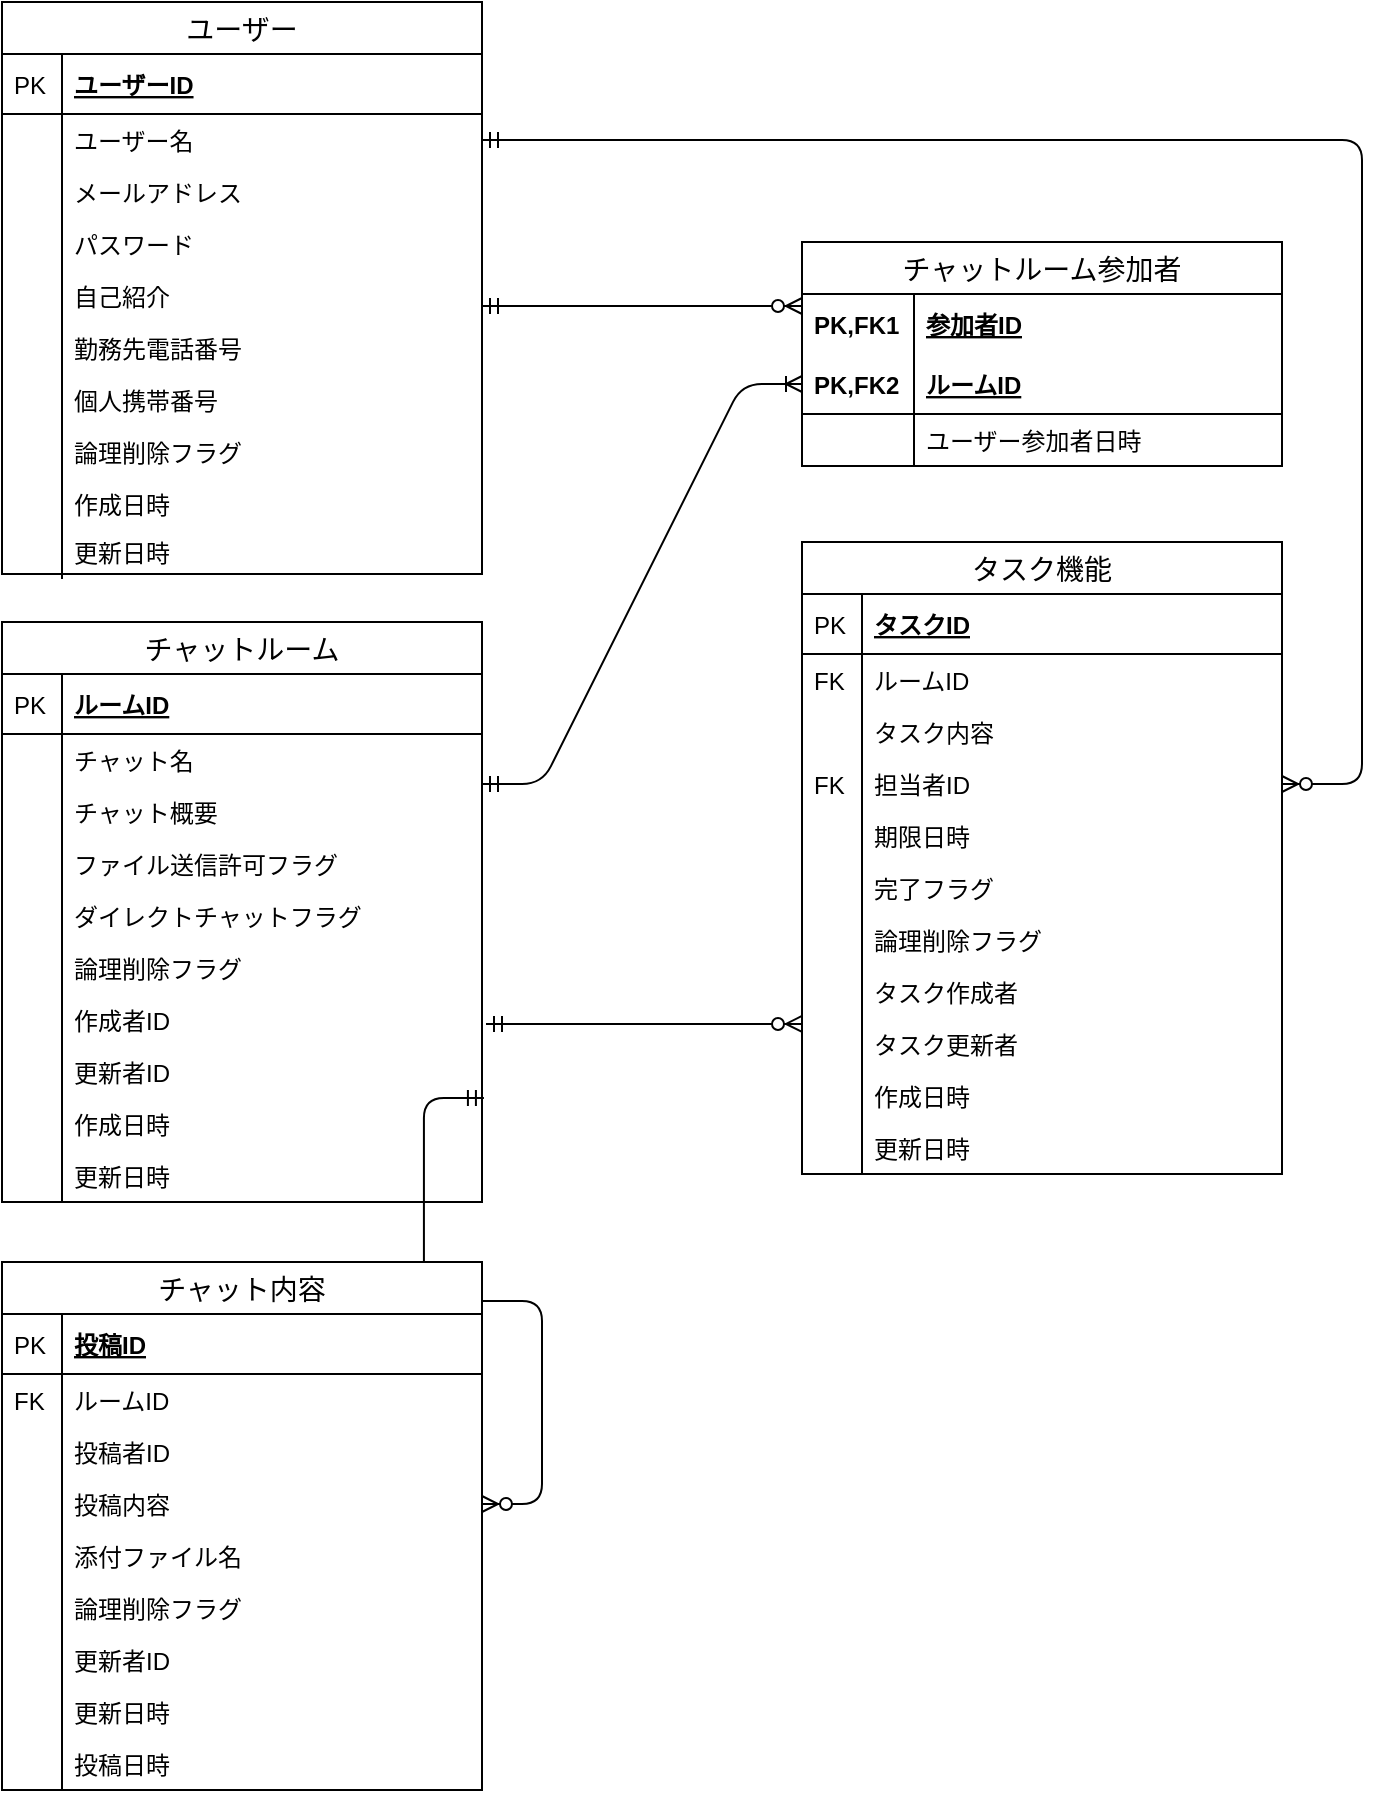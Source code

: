 <mxfile version="13.1.3">
    <diagram id="6hGFLwfOUW9BJ-s0fimq" name="Page-1">
        <mxGraphModel dx="2065" dy="900" grid="1" gridSize="10" guides="1" tooltips="1" connect="1" arrows="1" fold="1" page="1" pageScale="1" pageWidth="827" pageHeight="1169" math="0" shadow="0">
            <root>
                <mxCell id="0"/>
                <mxCell id="1" parent="0"/>
                <mxCell id="248" value="" style="edgeStyle=entityRelationEdgeStyle;fontSize=12;html=1;endArrow=ERzeroToMany;startArrow=ERmandOne;entryX=0;entryY=0.038;entryDx=0;entryDy=0;entryPerimeter=0;" parent="1" edge="1">
                    <mxGeometry width="100" height="100" relative="1" as="geometry">
                        <mxPoint x="-558" y="521" as="sourcePoint"/>
                        <mxPoint x="-400" y="520.988" as="targetPoint"/>
                    </mxGeometry>
                </mxCell>
                <mxCell id="91" value="ユーザー" style="swimlane;fontStyle=0;childLayout=stackLayout;horizontal=1;startSize=26;horizontalStack=0;resizeParent=1;resizeParentMax=0;resizeLast=0;collapsible=1;marginBottom=0;align=center;fontSize=14;" parent="1" vertex="1">
                    <mxGeometry x="-800" y="10" width="240" height="286" as="geometry"/>
                </mxCell>
                <mxCell id="92" value="ユーザーID" style="shape=partialRectangle;top=0;left=0;right=0;bottom=1;align=left;verticalAlign=middle;fillColor=none;spacingLeft=34;spacingRight=4;overflow=hidden;rotatable=0;points=[[0,0.5],[1,0.5]];portConstraint=eastwest;dropTarget=0;fontStyle=5;fontSize=12;" parent="91" vertex="1">
                    <mxGeometry y="26" width="240" height="30" as="geometry"/>
                </mxCell>
                <mxCell id="93" value="PK" style="shape=partialRectangle;top=0;left=0;bottom=0;fillColor=none;align=left;verticalAlign=middle;spacingLeft=4;spacingRight=4;overflow=hidden;rotatable=0;points=[];portConstraint=eastwest;part=1;fontSize=12;" parent="92" vertex="1" connectable="0">
                    <mxGeometry width="30" height="30" as="geometry"/>
                </mxCell>
                <mxCell id="94" value="ユーザー名" style="shape=partialRectangle;top=0;left=0;right=0;bottom=0;align=left;verticalAlign=top;fillColor=none;spacingLeft=34;spacingRight=4;overflow=hidden;rotatable=0;points=[[0,0.5],[1,0.5]];portConstraint=eastwest;dropTarget=0;fontSize=12;" parent="91" vertex="1">
                    <mxGeometry y="56" width="240" height="26" as="geometry"/>
                </mxCell>
                <mxCell id="95" value="" style="shape=partialRectangle;top=0;left=0;bottom=0;fillColor=none;align=left;verticalAlign=top;spacingLeft=4;spacingRight=4;overflow=hidden;rotatable=0;points=[];portConstraint=eastwest;part=1;fontSize=12;" parent="94" vertex="1" connectable="0">
                    <mxGeometry width="30" height="26" as="geometry"/>
                </mxCell>
                <mxCell id="96" value="メールアドレス&#10;" style="shape=partialRectangle;top=0;left=0;right=0;bottom=0;align=left;verticalAlign=top;fillColor=none;spacingLeft=34;spacingRight=4;overflow=hidden;rotatable=0;points=[[0,0.5],[1,0.5]];portConstraint=eastwest;dropTarget=0;fontSize=12;" parent="91" vertex="1">
                    <mxGeometry y="82" width="240" height="26" as="geometry"/>
                </mxCell>
                <mxCell id="97" value="" style="shape=partialRectangle;top=0;left=0;bottom=0;fillColor=none;align=left;verticalAlign=top;spacingLeft=4;spacingRight=4;overflow=hidden;rotatable=0;points=[];portConstraint=eastwest;part=1;fontSize=12;" parent="96" vertex="1" connectable="0">
                    <mxGeometry width="30" height="26" as="geometry"/>
                </mxCell>
                <mxCell id="98" value="パスワード" style="shape=partialRectangle;top=0;left=0;right=0;bottom=0;align=left;verticalAlign=top;fillColor=none;spacingLeft=34;spacingRight=4;overflow=hidden;rotatable=0;points=[[0,0.5],[1,0.5]];portConstraint=eastwest;dropTarget=0;fontSize=12;" parent="91" vertex="1">
                    <mxGeometry y="108" width="240" height="26" as="geometry"/>
                </mxCell>
                <mxCell id="99" value="" style="shape=partialRectangle;top=0;left=0;bottom=0;fillColor=none;align=left;verticalAlign=top;spacingLeft=4;spacingRight=4;overflow=hidden;rotatable=0;points=[];portConstraint=eastwest;part=1;fontSize=12;" parent="98" vertex="1" connectable="0">
                    <mxGeometry width="30" height="26" as="geometry"/>
                </mxCell>
                <mxCell id="102" value="自己紹介" style="shape=partialRectangle;top=0;left=0;right=0;bottom=0;align=left;verticalAlign=top;fillColor=none;spacingLeft=34;spacingRight=4;overflow=hidden;rotatable=0;points=[[0,0.5],[1,0.5]];portConstraint=eastwest;dropTarget=0;fontSize=12;" parent="91" vertex="1">
                    <mxGeometry y="134" width="240" height="26" as="geometry"/>
                </mxCell>
                <mxCell id="103" value="" style="shape=partialRectangle;top=0;left=0;bottom=0;fillColor=none;align=left;verticalAlign=top;spacingLeft=4;spacingRight=4;overflow=hidden;rotatable=0;points=[];portConstraint=eastwest;part=1;fontSize=12;" parent="102" vertex="1" connectable="0">
                    <mxGeometry width="30" height="26" as="geometry"/>
                </mxCell>
                <mxCell id="104" value="勤務先電話番号" style="shape=partialRectangle;top=0;left=0;right=0;bottom=0;align=left;verticalAlign=top;fillColor=none;spacingLeft=34;spacingRight=4;overflow=hidden;rotatable=0;points=[[0,0.5],[1,0.5]];portConstraint=eastwest;dropTarget=0;fontSize=12;" parent="91" vertex="1">
                    <mxGeometry y="160" width="240" height="26" as="geometry"/>
                </mxCell>
                <mxCell id="105" value="" style="shape=partialRectangle;top=0;left=0;bottom=0;fillColor=none;align=left;verticalAlign=top;spacingLeft=4;spacingRight=4;overflow=hidden;rotatable=0;points=[];portConstraint=eastwest;part=1;fontSize=12;" parent="104" vertex="1" connectable="0">
                    <mxGeometry width="30" height="26" as="geometry"/>
                </mxCell>
                <mxCell id="106" value="個人携帯番号&#10;" style="shape=partialRectangle;top=0;left=0;right=0;bottom=0;align=left;verticalAlign=top;fillColor=none;spacingLeft=34;spacingRight=4;overflow=hidden;rotatable=0;points=[[0,0.5],[1,0.5]];portConstraint=eastwest;dropTarget=0;fontSize=12;" parent="91" vertex="1">
                    <mxGeometry y="186" width="240" height="26" as="geometry"/>
                </mxCell>
                <mxCell id="107" value="" style="shape=partialRectangle;top=0;left=0;bottom=0;fillColor=none;align=left;verticalAlign=top;spacingLeft=4;spacingRight=4;overflow=hidden;rotatable=0;points=[];portConstraint=eastwest;part=1;fontSize=12;" parent="106" vertex="1" connectable="0">
                    <mxGeometry width="30" height="26" as="geometry"/>
                </mxCell>
                <mxCell id="108" value="論理削除フラグ" style="shape=partialRectangle;top=0;left=0;right=0;bottom=0;align=left;verticalAlign=top;fillColor=none;spacingLeft=34;spacingRight=4;overflow=hidden;rotatable=0;points=[[0,0.5],[1,0.5]];portConstraint=eastwest;dropTarget=0;fontSize=12;" parent="91" vertex="1">
                    <mxGeometry y="212" width="240" height="26" as="geometry"/>
                </mxCell>
                <mxCell id="109" value="" style="shape=partialRectangle;top=0;left=0;bottom=0;fillColor=none;align=left;verticalAlign=top;spacingLeft=4;spacingRight=4;overflow=hidden;rotatable=0;points=[];portConstraint=eastwest;part=1;fontSize=12;" parent="108" vertex="1" connectable="0">
                    <mxGeometry width="30" height="26" as="geometry"/>
                </mxCell>
                <mxCell id="110" value="作成日時&#10;" style="shape=partialRectangle;top=0;left=0;right=0;bottom=0;align=left;verticalAlign=top;fillColor=none;spacingLeft=34;spacingRight=4;overflow=hidden;rotatable=0;points=[[0,0.5],[1,0.5]];portConstraint=eastwest;dropTarget=0;fontSize=12;" parent="91" vertex="1">
                    <mxGeometry y="238" width="240" height="24" as="geometry"/>
                </mxCell>
                <mxCell id="111" value="" style="shape=partialRectangle;top=0;left=0;bottom=0;fillColor=none;align=left;verticalAlign=top;spacingLeft=4;spacingRight=4;overflow=hidden;rotatable=0;points=[];portConstraint=eastwest;part=1;fontSize=12;" parent="110" vertex="1" connectable="0">
                    <mxGeometry width="30" height="26" as="geometry"/>
                </mxCell>
                <mxCell id="112" value="更新日時&#10;" style="shape=partialRectangle;top=0;left=0;right=0;bottom=0;align=left;verticalAlign=top;fillColor=none;spacingLeft=34;spacingRight=4;overflow=hidden;rotatable=0;points=[[0,0.5],[1,0.5]];portConstraint=eastwest;dropTarget=0;fontSize=12;" parent="91" vertex="1">
                    <mxGeometry y="262" width="240" height="24" as="geometry"/>
                </mxCell>
                <mxCell id="113" value="" style="shape=partialRectangle;top=0;left=0;bottom=0;fillColor=none;align=left;verticalAlign=top;spacingLeft=4;spacingRight=4;overflow=hidden;rotatable=0;points=[];portConstraint=eastwest;part=1;fontSize=12;" parent="112" vertex="1" connectable="0">
                    <mxGeometry width="30" height="26" as="geometry"/>
                </mxCell>
                <mxCell id="168" value="チャットルーム" style="swimlane;fontStyle=0;childLayout=stackLayout;horizontal=1;startSize=26;horizontalStack=0;resizeParent=1;resizeParentMax=0;resizeLast=0;collapsible=1;marginBottom=0;align=center;fontSize=14;" parent="1" vertex="1">
                    <mxGeometry x="-800" y="320" width="240" height="290" as="geometry"/>
                </mxCell>
                <mxCell id="169" value="ルームID" style="shape=partialRectangle;top=0;left=0;right=0;bottom=1;align=left;verticalAlign=middle;fillColor=none;spacingLeft=34;spacingRight=4;overflow=hidden;rotatable=0;points=[[0,0.5],[1,0.5]];portConstraint=eastwest;dropTarget=0;fontStyle=5;fontSize=12;" parent="168" vertex="1">
                    <mxGeometry y="26" width="240" height="30" as="geometry"/>
                </mxCell>
                <mxCell id="170" value="PK" style="shape=partialRectangle;top=0;left=0;bottom=0;fillColor=none;align=left;verticalAlign=middle;spacingLeft=4;spacingRight=4;overflow=hidden;rotatable=0;points=[];portConstraint=eastwest;part=1;fontSize=12;" parent="169" vertex="1" connectable="0">
                    <mxGeometry width="30" height="30" as="geometry"/>
                </mxCell>
                <mxCell id="171" value="チャット名" style="shape=partialRectangle;top=0;left=0;right=0;bottom=0;align=left;verticalAlign=top;fillColor=none;spacingLeft=34;spacingRight=4;overflow=hidden;rotatable=0;points=[[0,0.5],[1,0.5]];portConstraint=eastwest;dropTarget=0;fontSize=12;" parent="168" vertex="1">
                    <mxGeometry y="56" width="240" height="26" as="geometry"/>
                </mxCell>
                <mxCell id="172" value="" style="shape=partialRectangle;top=0;left=0;bottom=0;fillColor=none;align=left;verticalAlign=top;spacingLeft=4;spacingRight=4;overflow=hidden;rotatable=0;points=[];portConstraint=eastwest;part=1;fontSize=12;" parent="171" vertex="1" connectable="0">
                    <mxGeometry width="30" height="26" as="geometry"/>
                </mxCell>
                <mxCell id="173" value="チャット概要" style="shape=partialRectangle;top=0;left=0;right=0;bottom=0;align=left;verticalAlign=top;fillColor=none;spacingLeft=34;spacingRight=4;overflow=hidden;rotatable=0;points=[[0,0.5],[1,0.5]];portConstraint=eastwest;dropTarget=0;fontSize=12;" parent="168" vertex="1">
                    <mxGeometry y="82" width="240" height="26" as="geometry"/>
                </mxCell>
                <mxCell id="174" value="" style="shape=partialRectangle;top=0;left=0;bottom=0;fillColor=none;align=left;verticalAlign=top;spacingLeft=4;spacingRight=4;overflow=hidden;rotatable=0;points=[];portConstraint=eastwest;part=1;fontSize=12;" parent="173" vertex="1" connectable="0">
                    <mxGeometry width="30" height="26" as="geometry"/>
                </mxCell>
                <mxCell id="175" value="ファイル送信許可フラグ" style="shape=partialRectangle;top=0;left=0;right=0;bottom=0;align=left;verticalAlign=top;fillColor=none;spacingLeft=34;spacingRight=4;overflow=hidden;rotatable=0;points=[[0,0.5],[1,0.5]];portConstraint=eastwest;dropTarget=0;fontSize=12;" parent="168" vertex="1">
                    <mxGeometry y="108" width="240" height="26" as="geometry"/>
                </mxCell>
                <mxCell id="176" value="" style="shape=partialRectangle;top=0;left=0;bottom=0;fillColor=none;align=left;verticalAlign=top;spacingLeft=4;spacingRight=4;overflow=hidden;rotatable=0;points=[];portConstraint=eastwest;part=1;fontSize=12;" parent="175" vertex="1" connectable="0">
                    <mxGeometry width="30" height="26" as="geometry"/>
                </mxCell>
                <mxCell id="179" value="ダイレクトチャットフラグ" style="shape=partialRectangle;top=0;left=0;right=0;bottom=0;align=left;verticalAlign=top;fillColor=none;spacingLeft=34;spacingRight=4;overflow=hidden;rotatable=0;points=[[0,0.5],[1,0.5]];portConstraint=eastwest;dropTarget=0;fontSize=12;" parent="168" vertex="1">
                    <mxGeometry y="134" width="240" height="26" as="geometry"/>
                </mxCell>
                <mxCell id="180" value="" style="shape=partialRectangle;top=0;left=0;bottom=0;fillColor=none;align=left;verticalAlign=top;spacingLeft=4;spacingRight=4;overflow=hidden;rotatable=0;points=[];portConstraint=eastwest;part=1;fontSize=12;" parent="179" vertex="1" connectable="0">
                    <mxGeometry width="30" height="26" as="geometry"/>
                </mxCell>
                <mxCell id="181" value="論理削除フラグ" style="shape=partialRectangle;top=0;left=0;right=0;bottom=0;align=left;verticalAlign=top;fillColor=none;spacingLeft=34;spacingRight=4;overflow=hidden;rotatable=0;points=[[0,0.5],[1,0.5]];portConstraint=eastwest;dropTarget=0;fontSize=12;" parent="168" vertex="1">
                    <mxGeometry y="160" width="240" height="26" as="geometry"/>
                </mxCell>
                <mxCell id="182" value="" style="shape=partialRectangle;top=0;left=0;bottom=0;fillColor=none;align=left;verticalAlign=top;spacingLeft=4;spacingRight=4;overflow=hidden;rotatable=0;points=[];portConstraint=eastwest;part=1;fontSize=12;" parent="181" vertex="1" connectable="0">
                    <mxGeometry width="30" height="26" as="geometry"/>
                </mxCell>
                <mxCell id="183" value="作成者ID" style="shape=partialRectangle;top=0;left=0;right=0;bottom=0;align=left;verticalAlign=top;fillColor=none;spacingLeft=34;spacingRight=4;overflow=hidden;rotatable=0;points=[[0,0.5],[1,0.5]];portConstraint=eastwest;dropTarget=0;fontSize=12;" parent="168" vertex="1">
                    <mxGeometry y="186" width="240" height="26" as="geometry"/>
                </mxCell>
                <mxCell id="184" value="" style="shape=partialRectangle;top=0;left=0;bottom=0;fillColor=none;align=left;verticalAlign=top;spacingLeft=4;spacingRight=4;overflow=hidden;rotatable=0;points=[];portConstraint=eastwest;part=1;fontSize=12;" parent="183" vertex="1" connectable="0">
                    <mxGeometry width="30" height="26" as="geometry"/>
                </mxCell>
                <mxCell id="185" value="更新者ID" style="shape=partialRectangle;top=0;left=0;right=0;bottom=0;align=left;verticalAlign=top;fillColor=none;spacingLeft=34;spacingRight=4;overflow=hidden;rotatable=0;points=[[0,0.5],[1,0.5]];portConstraint=eastwest;dropTarget=0;fontSize=12;" parent="168" vertex="1">
                    <mxGeometry y="212" width="240" height="26" as="geometry"/>
                </mxCell>
                <mxCell id="186" value="" style="shape=partialRectangle;top=0;left=0;bottom=0;fillColor=none;align=left;verticalAlign=top;spacingLeft=4;spacingRight=4;overflow=hidden;rotatable=0;points=[];portConstraint=eastwest;part=1;fontSize=12;" parent="185" vertex="1" connectable="0">
                    <mxGeometry width="30" height="26" as="geometry"/>
                </mxCell>
                <mxCell id="187" value="作成日時" style="shape=partialRectangle;top=0;left=0;right=0;bottom=0;align=left;verticalAlign=top;fillColor=none;spacingLeft=34;spacingRight=4;overflow=hidden;rotatable=0;points=[[0,0.5],[1,0.5]];portConstraint=eastwest;dropTarget=0;fontSize=12;" parent="168" vertex="1">
                    <mxGeometry y="238" width="240" height="26" as="geometry"/>
                </mxCell>
                <mxCell id="188" value="" style="shape=partialRectangle;top=0;left=0;bottom=0;fillColor=none;align=left;verticalAlign=top;spacingLeft=4;spacingRight=4;overflow=hidden;rotatable=0;points=[];portConstraint=eastwest;part=1;fontSize=12;" parent="187" vertex="1" connectable="0">
                    <mxGeometry width="30" height="26" as="geometry"/>
                </mxCell>
                <mxCell id="189" value="更新日時" style="shape=partialRectangle;top=0;left=0;right=0;bottom=0;align=left;verticalAlign=top;fillColor=none;spacingLeft=34;spacingRight=4;overflow=hidden;rotatable=0;points=[[0,0.5],[1,0.5]];portConstraint=eastwest;dropTarget=0;fontSize=12;" parent="168" vertex="1">
                    <mxGeometry y="264" width="240" height="26" as="geometry"/>
                </mxCell>
                <mxCell id="190" value="" style="shape=partialRectangle;top=0;left=0;bottom=0;fillColor=none;align=left;verticalAlign=top;spacingLeft=4;spacingRight=4;overflow=hidden;rotatable=0;points=[];portConstraint=eastwest;part=1;fontSize=12;" parent="189" vertex="1" connectable="0">
                    <mxGeometry width="30" height="26" as="geometry"/>
                </mxCell>
                <mxCell id="251" value="" style="edgeStyle=entityRelationEdgeStyle;fontSize=12;html=1;endArrow=ERzeroToMany;startArrow=ERmandOne;exitX=1.004;exitY=0;exitDx=0;exitDy=0;exitPerimeter=0;" parent="1" source="187" target="207" edge="1">
                    <mxGeometry width="100" height="100" relative="1" as="geometry">
                        <mxPoint x="-550" y="560" as="sourcePoint"/>
                        <mxPoint x="-310" y="650" as="targetPoint"/>
                    </mxGeometry>
                </mxCell>
                <mxCell id="196" value="チャット内容" style="swimlane;fontStyle=0;childLayout=stackLayout;horizontal=1;startSize=26;horizontalStack=0;resizeParent=1;resizeParentMax=0;resizeLast=0;collapsible=1;marginBottom=0;align=center;fontSize=14;" parent="1" vertex="1">
                    <mxGeometry x="-800" y="640" width="240" height="264" as="geometry"/>
                </mxCell>
                <mxCell id="197" value="投稿ID" style="shape=partialRectangle;top=0;left=0;right=0;bottom=1;align=left;verticalAlign=middle;fillColor=none;spacingLeft=34;spacingRight=4;overflow=hidden;rotatable=0;points=[[0,0.5],[1,0.5]];portConstraint=eastwest;dropTarget=0;fontStyle=5;fontSize=12;" parent="196" vertex="1">
                    <mxGeometry y="26" width="240" height="30" as="geometry"/>
                </mxCell>
                <mxCell id="198" value="PK" style="shape=partialRectangle;top=0;left=0;bottom=0;fillColor=none;align=left;verticalAlign=middle;spacingLeft=4;spacingRight=4;overflow=hidden;rotatable=0;points=[];portConstraint=eastwest;part=1;fontSize=12;" parent="197" vertex="1" connectable="0">
                    <mxGeometry width="30" height="30" as="geometry"/>
                </mxCell>
                <mxCell id="199" value="ルームID" style="shape=partialRectangle;top=0;left=0;right=0;bottom=0;align=left;verticalAlign=top;fillColor=none;spacingLeft=34;spacingRight=4;overflow=hidden;rotatable=0;points=[[0,0.5],[1,0.5]];portConstraint=eastwest;dropTarget=0;fontSize=12;" parent="196" vertex="1">
                    <mxGeometry y="56" width="240" height="26" as="geometry"/>
                </mxCell>
                <mxCell id="200" value="FK" style="shape=partialRectangle;top=0;left=0;bottom=0;fillColor=none;align=left;verticalAlign=top;spacingLeft=4;spacingRight=4;overflow=hidden;rotatable=0;points=[];portConstraint=eastwest;part=1;fontSize=12;" parent="199" vertex="1" connectable="0">
                    <mxGeometry width="30" height="26" as="geometry"/>
                </mxCell>
                <mxCell id="201" value="投稿者ID" style="shape=partialRectangle;top=0;left=0;right=0;bottom=0;align=left;verticalAlign=top;fillColor=none;spacingLeft=34;spacingRight=4;overflow=hidden;rotatable=0;points=[[0,0.5],[1,0.5]];portConstraint=eastwest;dropTarget=0;fontSize=12;" parent="196" vertex="1">
                    <mxGeometry y="82" width="240" height="26" as="geometry"/>
                </mxCell>
                <mxCell id="202" value="" style="shape=partialRectangle;top=0;left=0;bottom=0;fillColor=none;align=left;verticalAlign=top;spacingLeft=4;spacingRight=4;overflow=hidden;rotatable=0;points=[];portConstraint=eastwest;part=1;fontSize=12;" parent="201" vertex="1" connectable="0">
                    <mxGeometry width="30" height="26" as="geometry"/>
                </mxCell>
                <mxCell id="207" value="投稿内容" style="shape=partialRectangle;top=0;left=0;right=0;bottom=0;align=left;verticalAlign=top;fillColor=none;spacingLeft=34;spacingRight=4;overflow=hidden;rotatable=0;points=[[0,0.5],[1,0.5]];portConstraint=eastwest;dropTarget=0;fontSize=12;" parent="196" vertex="1">
                    <mxGeometry y="108" width="240" height="26" as="geometry"/>
                </mxCell>
                <mxCell id="208" value="" style="shape=partialRectangle;top=0;left=0;bottom=0;fillColor=none;align=left;verticalAlign=top;spacingLeft=4;spacingRight=4;overflow=hidden;rotatable=0;points=[];portConstraint=eastwest;part=1;fontSize=12;" parent="207" vertex="1" connectable="0">
                    <mxGeometry width="30" height="26" as="geometry"/>
                </mxCell>
                <mxCell id="209" value="添付ファイル名" style="shape=partialRectangle;top=0;left=0;right=0;bottom=0;align=left;verticalAlign=top;fillColor=none;spacingLeft=34;spacingRight=4;overflow=hidden;rotatable=0;points=[[0,0.5],[1,0.5]];portConstraint=eastwest;dropTarget=0;fontSize=12;" parent="196" vertex="1">
                    <mxGeometry y="134" width="240" height="26" as="geometry"/>
                </mxCell>
                <mxCell id="210" value="" style="shape=partialRectangle;top=0;left=0;bottom=0;fillColor=none;align=left;verticalAlign=top;spacingLeft=4;spacingRight=4;overflow=hidden;rotatable=0;points=[];portConstraint=eastwest;part=1;fontSize=12;" parent="209" vertex="1" connectable="0">
                    <mxGeometry width="30" height="26" as="geometry"/>
                </mxCell>
                <mxCell id="211" value="論理削除フラグ" style="shape=partialRectangle;top=0;left=0;right=0;bottom=0;align=left;verticalAlign=top;fillColor=none;spacingLeft=34;spacingRight=4;overflow=hidden;rotatable=0;points=[[0,0.5],[1,0.5]];portConstraint=eastwest;dropTarget=0;fontSize=12;" parent="196" vertex="1">
                    <mxGeometry y="160" width="240" height="26" as="geometry"/>
                </mxCell>
                <mxCell id="212" value="" style="shape=partialRectangle;top=0;left=0;bottom=0;fillColor=none;align=left;verticalAlign=top;spacingLeft=4;spacingRight=4;overflow=hidden;rotatable=0;points=[];portConstraint=eastwest;part=1;fontSize=12;" parent="211" vertex="1" connectable="0">
                    <mxGeometry width="30" height="26" as="geometry"/>
                </mxCell>
                <mxCell id="213" value="更新者ID" style="shape=partialRectangle;top=0;left=0;right=0;bottom=0;align=left;verticalAlign=top;fillColor=none;spacingLeft=34;spacingRight=4;overflow=hidden;rotatable=0;points=[[0,0.5],[1,0.5]];portConstraint=eastwest;dropTarget=0;fontSize=12;" parent="196" vertex="1">
                    <mxGeometry y="186" width="240" height="26" as="geometry"/>
                </mxCell>
                <mxCell id="214" value="" style="shape=partialRectangle;top=0;left=0;bottom=0;fillColor=none;align=left;verticalAlign=top;spacingLeft=4;spacingRight=4;overflow=hidden;rotatable=0;points=[];portConstraint=eastwest;part=1;fontSize=12;" parent="213" vertex="1" connectable="0">
                    <mxGeometry width="30" height="26" as="geometry"/>
                </mxCell>
                <mxCell id="215" value="更新日時" style="shape=partialRectangle;top=0;left=0;right=0;bottom=0;align=left;verticalAlign=top;fillColor=none;spacingLeft=34;spacingRight=4;overflow=hidden;rotatable=0;points=[[0,0.5],[1,0.5]];portConstraint=eastwest;dropTarget=0;fontSize=12;" parent="196" vertex="1">
                    <mxGeometry y="212" width="240" height="26" as="geometry"/>
                </mxCell>
                <mxCell id="216" value="" style="shape=partialRectangle;top=0;left=0;bottom=0;fillColor=none;align=left;verticalAlign=top;spacingLeft=4;spacingRight=4;overflow=hidden;rotatable=0;points=[];portConstraint=eastwest;part=1;fontSize=12;" parent="215" vertex="1" connectable="0">
                    <mxGeometry width="30" height="26" as="geometry"/>
                </mxCell>
                <mxCell id="217" value="投稿日時" style="shape=partialRectangle;top=0;left=0;right=0;bottom=0;align=left;verticalAlign=top;fillColor=none;spacingLeft=34;spacingRight=4;overflow=hidden;rotatable=0;points=[[0,0.5],[1,0.5]];portConstraint=eastwest;dropTarget=0;fontSize=12;" parent="196" vertex="1">
                    <mxGeometry y="238" width="240" height="26" as="geometry"/>
                </mxCell>
                <mxCell id="218" value="" style="shape=partialRectangle;top=0;left=0;bottom=0;fillColor=none;align=left;verticalAlign=top;spacingLeft=4;spacingRight=4;overflow=hidden;rotatable=0;points=[];portConstraint=eastwest;part=1;fontSize=12;" parent="217" vertex="1" connectable="0">
                    <mxGeometry width="30" height="26" as="geometry"/>
                </mxCell>
                <mxCell id="263" value="チャットルーム参加者" style="swimlane;fontStyle=0;childLayout=stackLayout;horizontal=1;startSize=26;horizontalStack=0;resizeParent=1;resizeParentMax=0;resizeLast=0;collapsible=1;marginBottom=0;align=center;fontSize=14;" parent="1" vertex="1">
                    <mxGeometry x="-400" y="130" width="240" height="112" as="geometry"/>
                </mxCell>
                <mxCell id="264" value="参加者ID" style="shape=partialRectangle;top=0;left=0;right=0;bottom=0;align=left;verticalAlign=middle;fillColor=none;spacingLeft=60;spacingRight=4;overflow=hidden;rotatable=0;points=[[0,0.5],[1,0.5]];portConstraint=eastwest;dropTarget=0;fontStyle=5;fontSize=12;" parent="263" vertex="1">
                    <mxGeometry y="26" width="240" height="30" as="geometry"/>
                </mxCell>
                <mxCell id="265" value="PK,FK1" style="shape=partialRectangle;fontStyle=1;top=0;left=0;bottom=0;fillColor=none;align=left;verticalAlign=middle;spacingLeft=4;spacingRight=4;overflow=hidden;rotatable=0;points=[];portConstraint=eastwest;part=1;fontSize=12;" parent="264" vertex="1" connectable="0">
                    <mxGeometry width="56" height="30" as="geometry"/>
                </mxCell>
                <mxCell id="266" value="ルームID" style="shape=partialRectangle;top=0;left=0;right=0;bottom=1;align=left;verticalAlign=middle;fillColor=none;spacingLeft=60;spacingRight=4;overflow=hidden;rotatable=0;points=[[0,0.5],[1,0.5]];portConstraint=eastwest;dropTarget=0;fontStyle=5;fontSize=12;" parent="263" vertex="1">
                    <mxGeometry y="56" width="240" height="30" as="geometry"/>
                </mxCell>
                <mxCell id="267" value="PK,FK2" style="shape=partialRectangle;fontStyle=1;top=0;left=0;bottom=0;fillColor=none;align=left;verticalAlign=middle;spacingLeft=4;spacingRight=4;overflow=hidden;rotatable=0;points=[];portConstraint=eastwest;part=1;fontSize=12;" parent="266" vertex="1" connectable="0">
                    <mxGeometry width="56" height="30" as="geometry"/>
                </mxCell>
                <mxCell id="268" value="ユーザー参加者日時" style="shape=partialRectangle;top=0;left=0;right=0;bottom=0;align=left;verticalAlign=top;fillColor=none;spacingLeft=60;spacingRight=4;overflow=hidden;rotatable=0;points=[[0,0.5],[1,0.5]];portConstraint=eastwest;dropTarget=0;fontSize=12;" parent="263" vertex="1">
                    <mxGeometry y="86" width="240" height="26" as="geometry"/>
                </mxCell>
                <mxCell id="269" value="" style="shape=partialRectangle;top=0;left=0;bottom=0;fillColor=none;align=left;verticalAlign=top;spacingLeft=4;spacingRight=4;overflow=hidden;rotatable=0;points=[];portConstraint=eastwest;part=1;fontSize=12;" parent="268" vertex="1" connectable="0">
                    <mxGeometry width="56" height="26" as="geometry"/>
                </mxCell>
                <mxCell id="271" value="" style="edgeStyle=entityRelationEdgeStyle;fontSize=12;html=1;endArrow=ERoneToMany;startArrow=ERmandOne;entryX=0;entryY=0.5;entryDx=0;entryDy=0;" parent="1" target="266" edge="1">
                    <mxGeometry width="100" height="100" relative="1" as="geometry">
                        <mxPoint x="-560" y="401" as="sourcePoint"/>
                        <mxPoint x="-310" y="410" as="targetPoint"/>
                    </mxGeometry>
                </mxCell>
                <mxCell id="221" value="タスク機能" style="swimlane;fontStyle=0;childLayout=stackLayout;horizontal=1;startSize=26;horizontalStack=0;resizeParent=1;resizeParentMax=0;resizeLast=0;collapsible=1;marginBottom=0;align=center;fontSize=14;" parent="1" vertex="1">
                    <mxGeometry x="-400" y="280" width="240" height="316" as="geometry"/>
                </mxCell>
                <mxCell id="222" value="タスクID" style="shape=partialRectangle;top=0;left=0;right=0;bottom=1;align=left;verticalAlign=middle;fillColor=none;spacingLeft=34;spacingRight=4;overflow=hidden;rotatable=0;points=[[0,0.5],[1,0.5]];portConstraint=eastwest;dropTarget=0;fontStyle=5;fontSize=12;" parent="221" vertex="1">
                    <mxGeometry y="26" width="240" height="30" as="geometry"/>
                </mxCell>
                <mxCell id="223" value="PK" style="shape=partialRectangle;top=0;left=0;bottom=0;fillColor=none;align=left;verticalAlign=middle;spacingLeft=4;spacingRight=4;overflow=hidden;rotatable=0;points=[];portConstraint=eastwest;part=1;fontSize=12;" parent="222" vertex="1" connectable="0">
                    <mxGeometry width="30" height="30" as="geometry"/>
                </mxCell>
                <mxCell id="224" value="ルームID" style="shape=partialRectangle;top=0;left=0;right=0;bottom=0;align=left;verticalAlign=top;fillColor=none;spacingLeft=34;spacingRight=4;overflow=hidden;rotatable=0;points=[[0,0.5],[1,0.5]];portConstraint=eastwest;dropTarget=0;fontSize=12;" parent="221" vertex="1">
                    <mxGeometry y="56" width="240" height="26" as="geometry"/>
                </mxCell>
                <mxCell id="225" value="FK" style="shape=partialRectangle;top=0;left=0;bottom=0;fillColor=none;align=left;verticalAlign=top;spacingLeft=4;spacingRight=4;overflow=hidden;rotatable=0;points=[];portConstraint=eastwest;part=1;fontSize=12;" parent="224" vertex="1" connectable="0">
                    <mxGeometry width="30" height="26" as="geometry"/>
                </mxCell>
                <mxCell id="226" value="タスク内容" style="shape=partialRectangle;top=0;left=0;right=0;bottom=0;align=left;verticalAlign=top;fillColor=none;spacingLeft=34;spacingRight=4;overflow=hidden;rotatable=0;points=[[0,0.5],[1,0.5]];portConstraint=eastwest;dropTarget=0;fontSize=12;" parent="221" vertex="1">
                    <mxGeometry y="82" width="240" height="26" as="geometry"/>
                </mxCell>
                <mxCell id="227" value="" style="shape=partialRectangle;top=0;left=0;bottom=0;fillColor=none;align=left;verticalAlign=top;spacingLeft=4;spacingRight=4;overflow=hidden;rotatable=0;points=[];portConstraint=eastwest;part=1;fontSize=12;" parent="226" vertex="1" connectable="0">
                    <mxGeometry width="30" height="26" as="geometry"/>
                </mxCell>
                <mxCell id="228" value="担当者ID" style="shape=partialRectangle;top=0;left=0;right=0;bottom=0;align=left;verticalAlign=top;fillColor=none;spacingLeft=34;spacingRight=4;overflow=hidden;rotatable=0;points=[[0,0.5],[1,0.5]];portConstraint=eastwest;dropTarget=0;fontSize=12;" parent="221" vertex="1">
                    <mxGeometry y="108" width="240" height="26" as="geometry"/>
                </mxCell>
                <mxCell id="229" value="FK" style="shape=partialRectangle;top=0;left=0;bottom=0;fillColor=none;align=left;verticalAlign=top;spacingLeft=4;spacingRight=4;overflow=hidden;rotatable=0;points=[];portConstraint=eastwest;part=1;fontSize=12;" parent="228" vertex="1" connectable="0">
                    <mxGeometry width="30" height="26" as="geometry"/>
                </mxCell>
                <mxCell id="232" value="期限日時" style="shape=partialRectangle;top=0;left=0;right=0;bottom=0;align=left;verticalAlign=top;fillColor=none;spacingLeft=34;spacingRight=4;overflow=hidden;rotatable=0;points=[[0,0.5],[1,0.5]];portConstraint=eastwest;dropTarget=0;fontSize=12;" parent="221" vertex="1">
                    <mxGeometry y="134" width="240" height="26" as="geometry"/>
                </mxCell>
                <mxCell id="233" value="" style="shape=partialRectangle;top=0;left=0;bottom=0;fillColor=none;align=left;verticalAlign=top;spacingLeft=4;spacingRight=4;overflow=hidden;rotatable=0;points=[];portConstraint=eastwest;part=1;fontSize=12;" parent="232" vertex="1" connectable="0">
                    <mxGeometry width="30" height="26" as="geometry"/>
                </mxCell>
                <mxCell id="236" value="完了フラグ" style="shape=partialRectangle;top=0;left=0;right=0;bottom=0;align=left;verticalAlign=top;fillColor=none;spacingLeft=34;spacingRight=4;overflow=hidden;rotatable=0;points=[[0,0.5],[1,0.5]];portConstraint=eastwest;dropTarget=0;fontSize=12;" parent="221" vertex="1">
                    <mxGeometry y="160" width="240" height="26" as="geometry"/>
                </mxCell>
                <mxCell id="237" value="" style="shape=partialRectangle;top=0;left=0;bottom=0;fillColor=none;align=left;verticalAlign=top;spacingLeft=4;spacingRight=4;overflow=hidden;rotatable=0;points=[];portConstraint=eastwest;part=1;fontSize=12;" parent="236" vertex="1" connectable="0">
                    <mxGeometry width="30" height="26" as="geometry"/>
                </mxCell>
                <mxCell id="238" value="論理削除フラグ" style="shape=partialRectangle;top=0;left=0;right=0;bottom=0;align=left;verticalAlign=top;fillColor=none;spacingLeft=34;spacingRight=4;overflow=hidden;rotatable=0;points=[[0,0.5],[1,0.5]];portConstraint=eastwest;dropTarget=0;fontSize=12;" parent="221" vertex="1">
                    <mxGeometry y="186" width="240" height="26" as="geometry"/>
                </mxCell>
                <mxCell id="239" value="" style="shape=partialRectangle;top=0;left=0;bottom=0;fillColor=none;align=left;verticalAlign=top;spacingLeft=4;spacingRight=4;overflow=hidden;rotatable=0;points=[];portConstraint=eastwest;part=1;fontSize=12;" parent="238" vertex="1" connectable="0">
                    <mxGeometry width="30" height="26" as="geometry"/>
                </mxCell>
                <mxCell id="240" value="タスク作成者" style="shape=partialRectangle;top=0;left=0;right=0;bottom=0;align=left;verticalAlign=top;fillColor=none;spacingLeft=34;spacingRight=4;overflow=hidden;rotatable=0;points=[[0,0.5],[1,0.5]];portConstraint=eastwest;dropTarget=0;fontSize=12;" parent="221" vertex="1">
                    <mxGeometry y="212" width="240" height="26" as="geometry"/>
                </mxCell>
                <mxCell id="241" value="" style="shape=partialRectangle;top=0;left=0;bottom=0;fillColor=none;align=left;verticalAlign=top;spacingLeft=4;spacingRight=4;overflow=hidden;rotatable=0;points=[];portConstraint=eastwest;part=1;fontSize=12;" parent="240" vertex="1" connectable="0">
                    <mxGeometry width="30" height="26" as="geometry"/>
                </mxCell>
                <mxCell id="242" value="タスク更新者" style="shape=partialRectangle;top=0;left=0;right=0;bottom=0;align=left;verticalAlign=top;fillColor=none;spacingLeft=34;spacingRight=4;overflow=hidden;rotatable=0;points=[[0,0.5],[1,0.5]];portConstraint=eastwest;dropTarget=0;fontSize=12;" parent="221" vertex="1">
                    <mxGeometry y="238" width="240" height="26" as="geometry"/>
                </mxCell>
                <mxCell id="243" value="" style="shape=partialRectangle;top=0;left=0;bottom=0;fillColor=none;align=left;verticalAlign=top;spacingLeft=4;spacingRight=4;overflow=hidden;rotatable=0;points=[];portConstraint=eastwest;part=1;fontSize=12;" parent="242" vertex="1" connectable="0">
                    <mxGeometry width="30" height="26" as="geometry"/>
                </mxCell>
                <mxCell id="244" value="作成日時" style="shape=partialRectangle;top=0;left=0;right=0;bottom=0;align=left;verticalAlign=top;fillColor=none;spacingLeft=34;spacingRight=4;overflow=hidden;rotatable=0;points=[[0,0.5],[1,0.5]];portConstraint=eastwest;dropTarget=0;fontSize=12;" parent="221" vertex="1">
                    <mxGeometry y="264" width="240" height="26" as="geometry"/>
                </mxCell>
                <mxCell id="245" value="" style="shape=partialRectangle;top=0;left=0;bottom=0;fillColor=none;align=left;verticalAlign=top;spacingLeft=4;spacingRight=4;overflow=hidden;rotatable=0;points=[];portConstraint=eastwest;part=1;fontSize=12;" parent="244" vertex="1" connectable="0">
                    <mxGeometry width="30" height="26" as="geometry"/>
                </mxCell>
                <mxCell id="246" value="更新日時" style="shape=partialRectangle;top=0;left=0;right=0;bottom=0;align=left;verticalAlign=top;fillColor=none;spacingLeft=34;spacingRight=4;overflow=hidden;rotatable=0;points=[[0,0.5],[1,0.5]];portConstraint=eastwest;dropTarget=0;fontSize=12;" parent="221" vertex="1">
                    <mxGeometry y="290" width="240" height="26" as="geometry"/>
                </mxCell>
                <mxCell id="247" value="" style="shape=partialRectangle;top=0;left=0;bottom=0;fillColor=none;align=left;verticalAlign=top;spacingLeft=4;spacingRight=4;overflow=hidden;rotatable=0;points=[];portConstraint=eastwest;part=1;fontSize=12;" parent="246" vertex="1" connectable="0">
                    <mxGeometry width="30" height="26" as="geometry"/>
                </mxCell>
                <mxCell id="283" value="" style="fontSize=12;html=1;endArrow=ERzeroToMany;startArrow=ERmandOne;exitX=1;exitY=0.5;exitDx=0;exitDy=0;entryX=1;entryY=0.5;entryDx=0;entryDy=0;" edge="1" parent="1" source="94" target="228">
                    <mxGeometry width="100" height="100" relative="1" as="geometry">
                        <mxPoint x="-210" y="420" as="sourcePoint"/>
                        <mxPoint x="-150" y="400" as="targetPoint"/>
                        <Array as="points">
                            <mxPoint x="-120" y="79"/>
                            <mxPoint x="-120" y="401"/>
                        </Array>
                    </mxGeometry>
                </mxCell>
                <mxCell id="284" value="" style="edgeStyle=entityRelationEdgeStyle;fontSize=12;html=1;endArrow=ERzeroToMany;startArrow=ERmandOne;" edge="1" parent="1">
                    <mxGeometry width="100" height="100" relative="1" as="geometry">
                        <mxPoint x="-560" y="162" as="sourcePoint"/>
                        <mxPoint x="-400" y="162" as="targetPoint"/>
                    </mxGeometry>
                </mxCell>
            </root>
        </mxGraphModel>
    </diagram>
</mxfile>